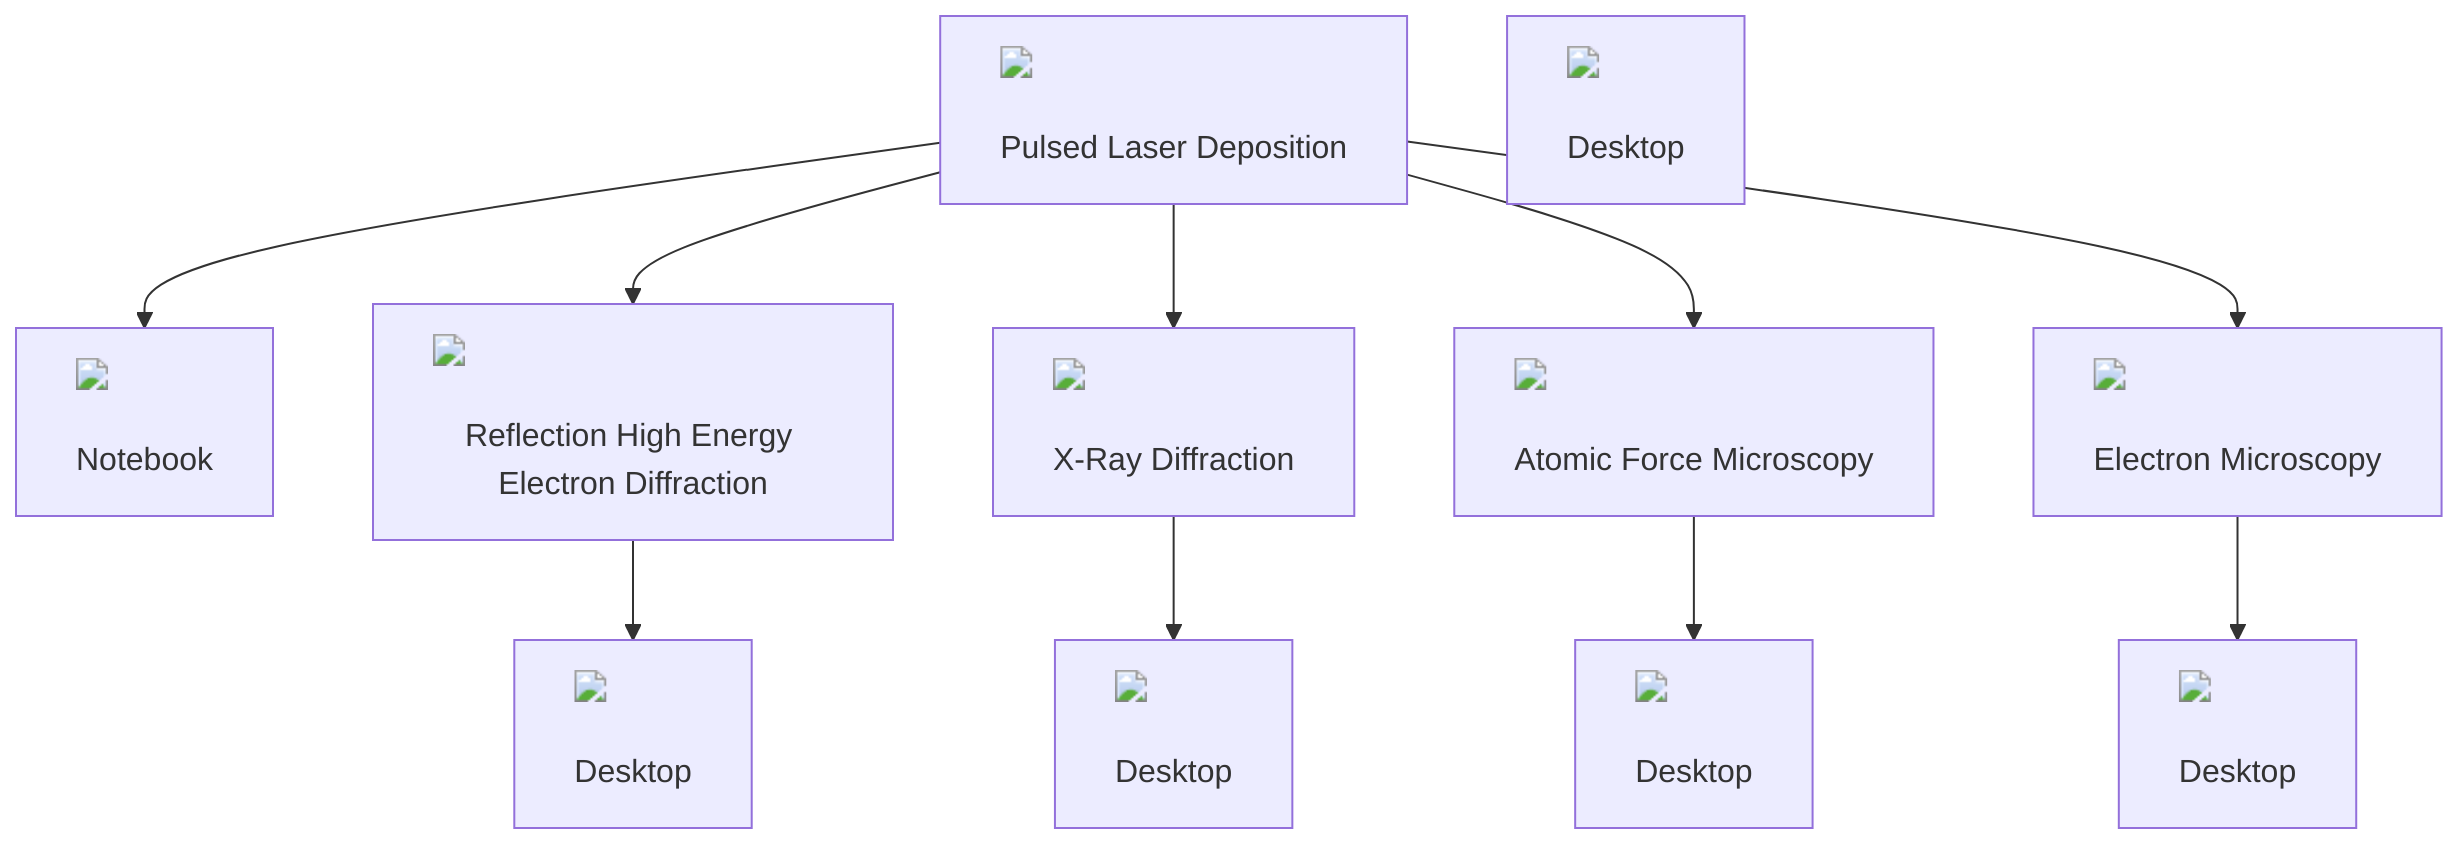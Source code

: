 %% %%{init: {'theme': 'default', 'scale': 2}}%%
%% graph TD

%%   PulsedLaserDeposition[Pulsed Laser Deposition] --> Notebook[Notebook]
%%   PulsedLaserDeposition --> RHEED[Reflection High Energy Electron Diffraction]
%%   PulsedLaserDeposition --> XRD[X-Ray Diffraction]
%%   PulsedLaserDeposition --> AtomicForceMicroscopy[Atomic Force Microscopy]
%%   PulsedLaserDeposition --> ElectronMicroscopy[Electron Microscopy]

%%   PulsedLaserDeposition@{ img: "https://github.com/jagar2/SSMC-CI-Madison-5-20-2025/blob/main/public/icon/PLD-Chamber.png?raw=true", h: 200, w: 200, pos: "b"}
%%   Notebook@{ img: "https://github.com/jagar2/SSMC-CI-Madison-5-20-2025/blob/main/public/icon/notebook.png?raw=true", h: 200, w: 200, pos: "b"}
%%   RHEED@{ img: "https://github.com/jagar2/SSMC-CI-Madison-5-20-2025/blob/main/public/icon/rheed.svg?raw=true", h: 200, w: 200, pos: "b"}
%%   XRD@{ img: "https://raw.githubusercontent.com/jagar2/SSMC-CI-Madison-5-20-2025/refs/heads/main/public/icon/XRD-icon.png", h: 200, w: 200, pos: "b"}
%%   AtomicForceMicroscopy@{ img: "https://github.com/jagar2/SSMC-CI-Madison-5-20-2025/blob/main/public/icon/Cypher-2.png?raw=true", h: 200, w: 200, pos: "b"}
%%   ElectronMicroscopy@{ img: "https://raw.githubusercontent.com/jagar2/SSMC-CI-Madison-5-20-2025/refs/heads/main/public/icon/Electron_microscope-01.png", h: 200, w: 200, pos: "b"}

%%{init: {
  'theme': 'default',
  'flowchart': { 'htmlLabels': true, 'useMaxWidth': false },
  'scale': 2
}}%%
graph TD

  PulsedLaserDeposition["<div style='text-align:center'><img src='https://github.com/jagar2/SSMC-CI-Madison-5-20-2025/blob/main/public/icon/PLD-Chamber.png?raw=true' width='100'/><br/>Pulsed Laser Deposition</div>"]
  Notebook["<div style='text-align:center'><img src='https://github.com/jagar2/SSMC-CI-Madison-5-20-2025/blob/main/public/icon/notebook.png?raw=true' width='100'/><br/>Notebook</div>"]
  RHEED["<div style='text-align:center'><img src='https://github.com/jagar2/SSMC-CI-Madison-5-20-2025/blob/main/public/icon/rheed.svg?raw=true' width='100'/><br/>Reflection High Energy Electron Diffraction</div>"]
  XRD["<div style='text-align:center'><img src='https://raw.githubusercontent.com/jagar2/SSMC-CI-Madison-5-20-2025/refs/heads/main/public/icon/XRD-icon.png' width='100'/><br/>X-Ray Diffraction</div>"]
  AtomicForceMicroscopy["<div style='text-align:center'><img src='https://github.com/jagar2/SSMC-CI-Madison-5-20-2025/blob/main/public/icon/Cypher-2.png?raw=true' width='100'/><br/>Atomic Force Microscopy</div>"]
  ElectronMicroscopy["<div style='text-align:center'><img src='https://raw.githubusercontent.com/jagar2/SSMC-CI-Madison-5-20-2025/refs/heads/main/public/icon/Electron_microscope-01.png' width='100'/><br/>Electron Microscopy</div>"]
  Desktop1["<div style='text-align:center'><img src='https://raw.githubusercontent.com/jagar2/SSMC-CI-Madison-5-20-2025/refs/heads/main/public/icon/desktop.png' width='100'/><br/>Desktop</div>"]
  Desktop2["<div style='text-align:center'><img src='https://raw.githubusercontent.com/jagar2/SSMC-CI-Madison-5-20-2025/refs/heads/main/public/icon/desktop.png' width='100'/><br/>Desktop</div>"]
  Desktop3["<div style='text-align:center'><img src='https://raw.githubusercontent.com/jagar2/SSMC-CI-Madison-5-20-2025/refs/heads/main/public/icon/desktop.png' width='100'/><br/>Desktop</div>"]
  Desktop4["<div style='text-align:center'><img src='https://raw.githubusercontent.com/jagar2/SSMC-CI-Madison-5-20-2025/refs/heads/main/public/icon/desktop.png' width='100'/><br/>Desktop</div>"]
  Desktop5["<div style='text-align:center'><img src='https://raw.githubusercontent.com/jagar2/SSMC-CI-Madison-5-20-2025/refs/heads/main/public/icon/desktop.png' width='100'/><br/>Desktop</div>"]

  PulsedLaserDeposition --> Notebook
  PulsedLaserDeposition --> RHEED
  PulsedLaserDeposition --> XRD
  PulsedLaserDeposition --> AtomicForceMicroscopy
  PulsedLaserDeposition --> ElectronMicroscopy

  RHEED --> Desktop1
  XRD --> Desktop2
  AtomicForceMicroscopy --> Desktop3
  ElectronMicroscopy --> Desktop4
  

  %% docker run --rm -u `id -u`:`id -g` -v /Users/joshuaagar/SSMC-CI-Madison-5-20-2025/slides/pld-dataflow:/data minlag/mermaid-cli -i pld-dataflow.mmd -o pld-dataflow.svg